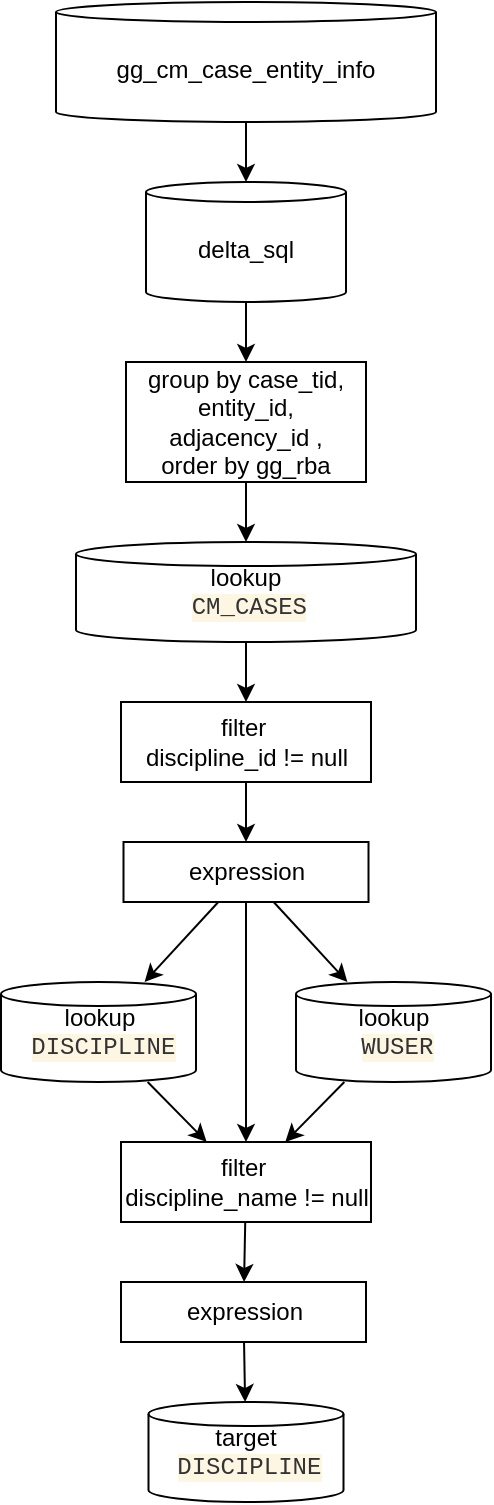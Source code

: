 <mxfile>
    <diagram id="6DDf1jvvWhQS4T-hMH15" name="第 1 页">
        <mxGraphModel dx="885" dy="847" grid="1" gridSize="10" guides="1" tooltips="1" connect="1" arrows="1" fold="1" page="1" pageScale="1" pageWidth="850" pageHeight="1100" math="0" shadow="0">
            <root>
                <mxCell id="0"/>
                <mxCell id="1" parent="0"/>
                <mxCell id="2" value="gg_cm_case_entity_info" style="shape=cylinder3;whiteSpace=wrap;html=1;boundedLbl=1;backgroundOutline=1;size=5;" vertex="1" parent="1">
                    <mxGeometry x="140" y="150" width="190" height="60" as="geometry"/>
                </mxCell>
                <mxCell id="4" value="delta_sql" style="shape=cylinder3;whiteSpace=wrap;html=1;boundedLbl=1;backgroundOutline=1;size=5;" vertex="1" parent="1">
                    <mxGeometry x="185" y="240" width="100" height="60" as="geometry"/>
                </mxCell>
                <mxCell id="5" value="group by case_tid, entity_id, adjacency_id ,&lt;br&gt;order by gg_rba" style="rounded=0;whiteSpace=wrap;html=1;" vertex="1" parent="1">
                    <mxGeometry x="175" y="330" width="120" height="60" as="geometry"/>
                </mxCell>
                <mxCell id="6" value="lookup&lt;br&gt;&amp;nbsp;&lt;span style=&quot;background-color: rgb(253 , 246 , 227) ; color: rgb(51 , 51 , 51) ; font-family: &amp;#34;menlo&amp;#34; , &amp;#34;monaco&amp;#34; , &amp;#34;courier new&amp;#34; , monospace&quot;&gt;CM_CASES&lt;/span&gt;" style="shape=cylinder3;rounded=0;whiteSpace=wrap;html=1;size=6;" vertex="1" parent="1">
                    <mxGeometry x="150" y="420" width="170" height="50" as="geometry"/>
                </mxCell>
                <mxCell id="7" value="filter&amp;nbsp;&lt;br&gt;discipline_id != null" style="rounded=0;whiteSpace=wrap;html=1;" vertex="1" parent="1">
                    <mxGeometry x="172.5" y="500" width="125" height="40" as="geometry"/>
                </mxCell>
                <mxCell id="8" value="expression" style="rounded=0;whiteSpace=wrap;html=1;" vertex="1" parent="1">
                    <mxGeometry x="173.75" y="570" width="122.5" height="30" as="geometry"/>
                </mxCell>
                <mxCell id="9" value="lookup&lt;br&gt;&amp;nbsp;&lt;span style=&quot;background-color: rgb(253 , 246 , 227) ; color: rgb(51 , 51 , 51) ; font-family: &amp;#34;menlo&amp;#34; , &amp;#34;monaco&amp;#34; , &amp;#34;courier new&amp;#34; , monospace&quot;&gt;DISCIPLINE&lt;/span&gt;" style="shape=cylinder3;rounded=0;whiteSpace=wrap;html=1;size=6;" vertex="1" parent="1">
                    <mxGeometry x="112.5" y="640" width="97.5" height="50" as="geometry"/>
                </mxCell>
                <mxCell id="10" value="lookup&lt;br&gt;&amp;nbsp;&lt;span style=&quot;background-color: rgb(253 , 246 , 227) ; color: rgb(51 , 51 , 51) ; font-family: &amp;#34;menlo&amp;#34; , &amp;#34;monaco&amp;#34; , &amp;#34;courier new&amp;#34; , monospace&quot;&gt;WUSER&lt;/span&gt;" style="shape=cylinder3;rounded=0;whiteSpace=wrap;html=1;size=6;" vertex="1" parent="1">
                    <mxGeometry x="260" y="640" width="97.5" height="50" as="geometry"/>
                </mxCell>
                <mxCell id="11" value="filter&amp;nbsp;&lt;br&gt;discipline_name != null" style="rounded=0;whiteSpace=wrap;html=1;" vertex="1" parent="1">
                    <mxGeometry x="172.5" y="720" width="125" height="40" as="geometry"/>
                </mxCell>
                <mxCell id="12" value="expression" style="rounded=0;whiteSpace=wrap;html=1;" vertex="1" parent="1">
                    <mxGeometry x="172.5" y="790" width="122.5" height="30" as="geometry"/>
                </mxCell>
                <mxCell id="13" value="target&lt;br&gt;&amp;nbsp;&lt;span style=&quot;background-color: rgb(253 , 246 , 227) ; color: rgb(51 , 51 , 51) ; font-family: &amp;#34;menlo&amp;#34; , &amp;#34;monaco&amp;#34; , &amp;#34;courier new&amp;#34; , monospace&quot;&gt;DISCIPLINE&lt;/span&gt;" style="shape=cylinder3;rounded=0;whiteSpace=wrap;html=1;size=6;" vertex="1" parent="1">
                    <mxGeometry x="186.25" y="850" width="97.5" height="50" as="geometry"/>
                </mxCell>
                <mxCell id="14" value="" style="endArrow=classic;html=1;" edge="1" parent="1" source="2" target="4">
                    <mxGeometry width="50" height="50" relative="1" as="geometry">
                        <mxPoint x="360" y="220" as="sourcePoint"/>
                        <mxPoint x="410" y="170" as="targetPoint"/>
                    </mxGeometry>
                </mxCell>
                <mxCell id="15" value="" style="endArrow=classic;html=1;" edge="1" parent="1" source="4" target="5">
                    <mxGeometry width="50" height="50" relative="1" as="geometry">
                        <mxPoint x="245" y="220" as="sourcePoint"/>
                        <mxPoint x="235" y="340" as="targetPoint"/>
                    </mxGeometry>
                </mxCell>
                <mxCell id="16" value="" style="endArrow=classic;html=1;" edge="1" parent="1" source="5" target="6">
                    <mxGeometry width="50" height="50" relative="1" as="geometry">
                        <mxPoint x="255" y="230" as="sourcePoint"/>
                        <mxPoint x="255" y="260" as="targetPoint"/>
                    </mxGeometry>
                </mxCell>
                <mxCell id="17" value="" style="endArrow=classic;html=1;" edge="1" parent="1" source="6" target="7">
                    <mxGeometry width="50" height="50" relative="1" as="geometry">
                        <mxPoint x="265" y="240" as="sourcePoint"/>
                        <mxPoint x="265" y="270" as="targetPoint"/>
                    </mxGeometry>
                </mxCell>
                <mxCell id="18" value="" style="endArrow=classic;html=1;" edge="1" parent="1" source="7" target="8">
                    <mxGeometry width="50" height="50" relative="1" as="geometry">
                        <mxPoint x="275" y="250" as="sourcePoint"/>
                        <mxPoint x="275" y="280" as="targetPoint"/>
                    </mxGeometry>
                </mxCell>
                <mxCell id="19" value="" style="endArrow=classic;html=1;" edge="1" parent="1" source="8" target="9">
                    <mxGeometry width="50" height="50" relative="1" as="geometry">
                        <mxPoint x="285" y="260" as="sourcePoint"/>
                        <mxPoint x="285" y="290" as="targetPoint"/>
                    </mxGeometry>
                </mxCell>
                <mxCell id="20" value="" style="endArrow=classic;html=1;" edge="1" parent="1" source="8" target="10">
                    <mxGeometry width="50" height="50" relative="1" as="geometry">
                        <mxPoint x="295" y="270" as="sourcePoint"/>
                        <mxPoint x="295" y="300" as="targetPoint"/>
                    </mxGeometry>
                </mxCell>
                <mxCell id="21" value="" style="endArrow=classic;html=1;" edge="1" parent="1" source="8" target="11">
                    <mxGeometry width="50" height="50" relative="1" as="geometry">
                        <mxPoint x="305" y="280" as="sourcePoint"/>
                        <mxPoint x="305" y="310" as="targetPoint"/>
                    </mxGeometry>
                </mxCell>
                <mxCell id="22" value="" style="endArrow=classic;html=1;" edge="1" parent="1" source="9" target="11">
                    <mxGeometry width="50" height="50" relative="1" as="geometry">
                        <mxPoint x="315" y="290" as="sourcePoint"/>
                        <mxPoint x="315" y="320" as="targetPoint"/>
                    </mxGeometry>
                </mxCell>
                <mxCell id="23" value="" style="endArrow=classic;html=1;" edge="1" parent="1" source="10" target="11">
                    <mxGeometry width="50" height="50" relative="1" as="geometry">
                        <mxPoint x="325" y="300" as="sourcePoint"/>
                        <mxPoint x="325" y="330" as="targetPoint"/>
                    </mxGeometry>
                </mxCell>
                <mxCell id="24" value="" style="endArrow=classic;html=1;" edge="1" parent="1" source="11" target="12">
                    <mxGeometry width="50" height="50" relative="1" as="geometry">
                        <mxPoint x="335" y="310" as="sourcePoint"/>
                        <mxPoint x="335" y="340" as="targetPoint"/>
                    </mxGeometry>
                </mxCell>
                <mxCell id="25" value="" style="endArrow=classic;html=1;" edge="1" parent="1" source="12" target="13">
                    <mxGeometry width="50" height="50" relative="1" as="geometry">
                        <mxPoint x="345" y="320" as="sourcePoint"/>
                        <mxPoint x="345" y="350" as="targetPoint"/>
                    </mxGeometry>
                </mxCell>
            </root>
        </mxGraphModel>
    </diagram>
</mxfile>